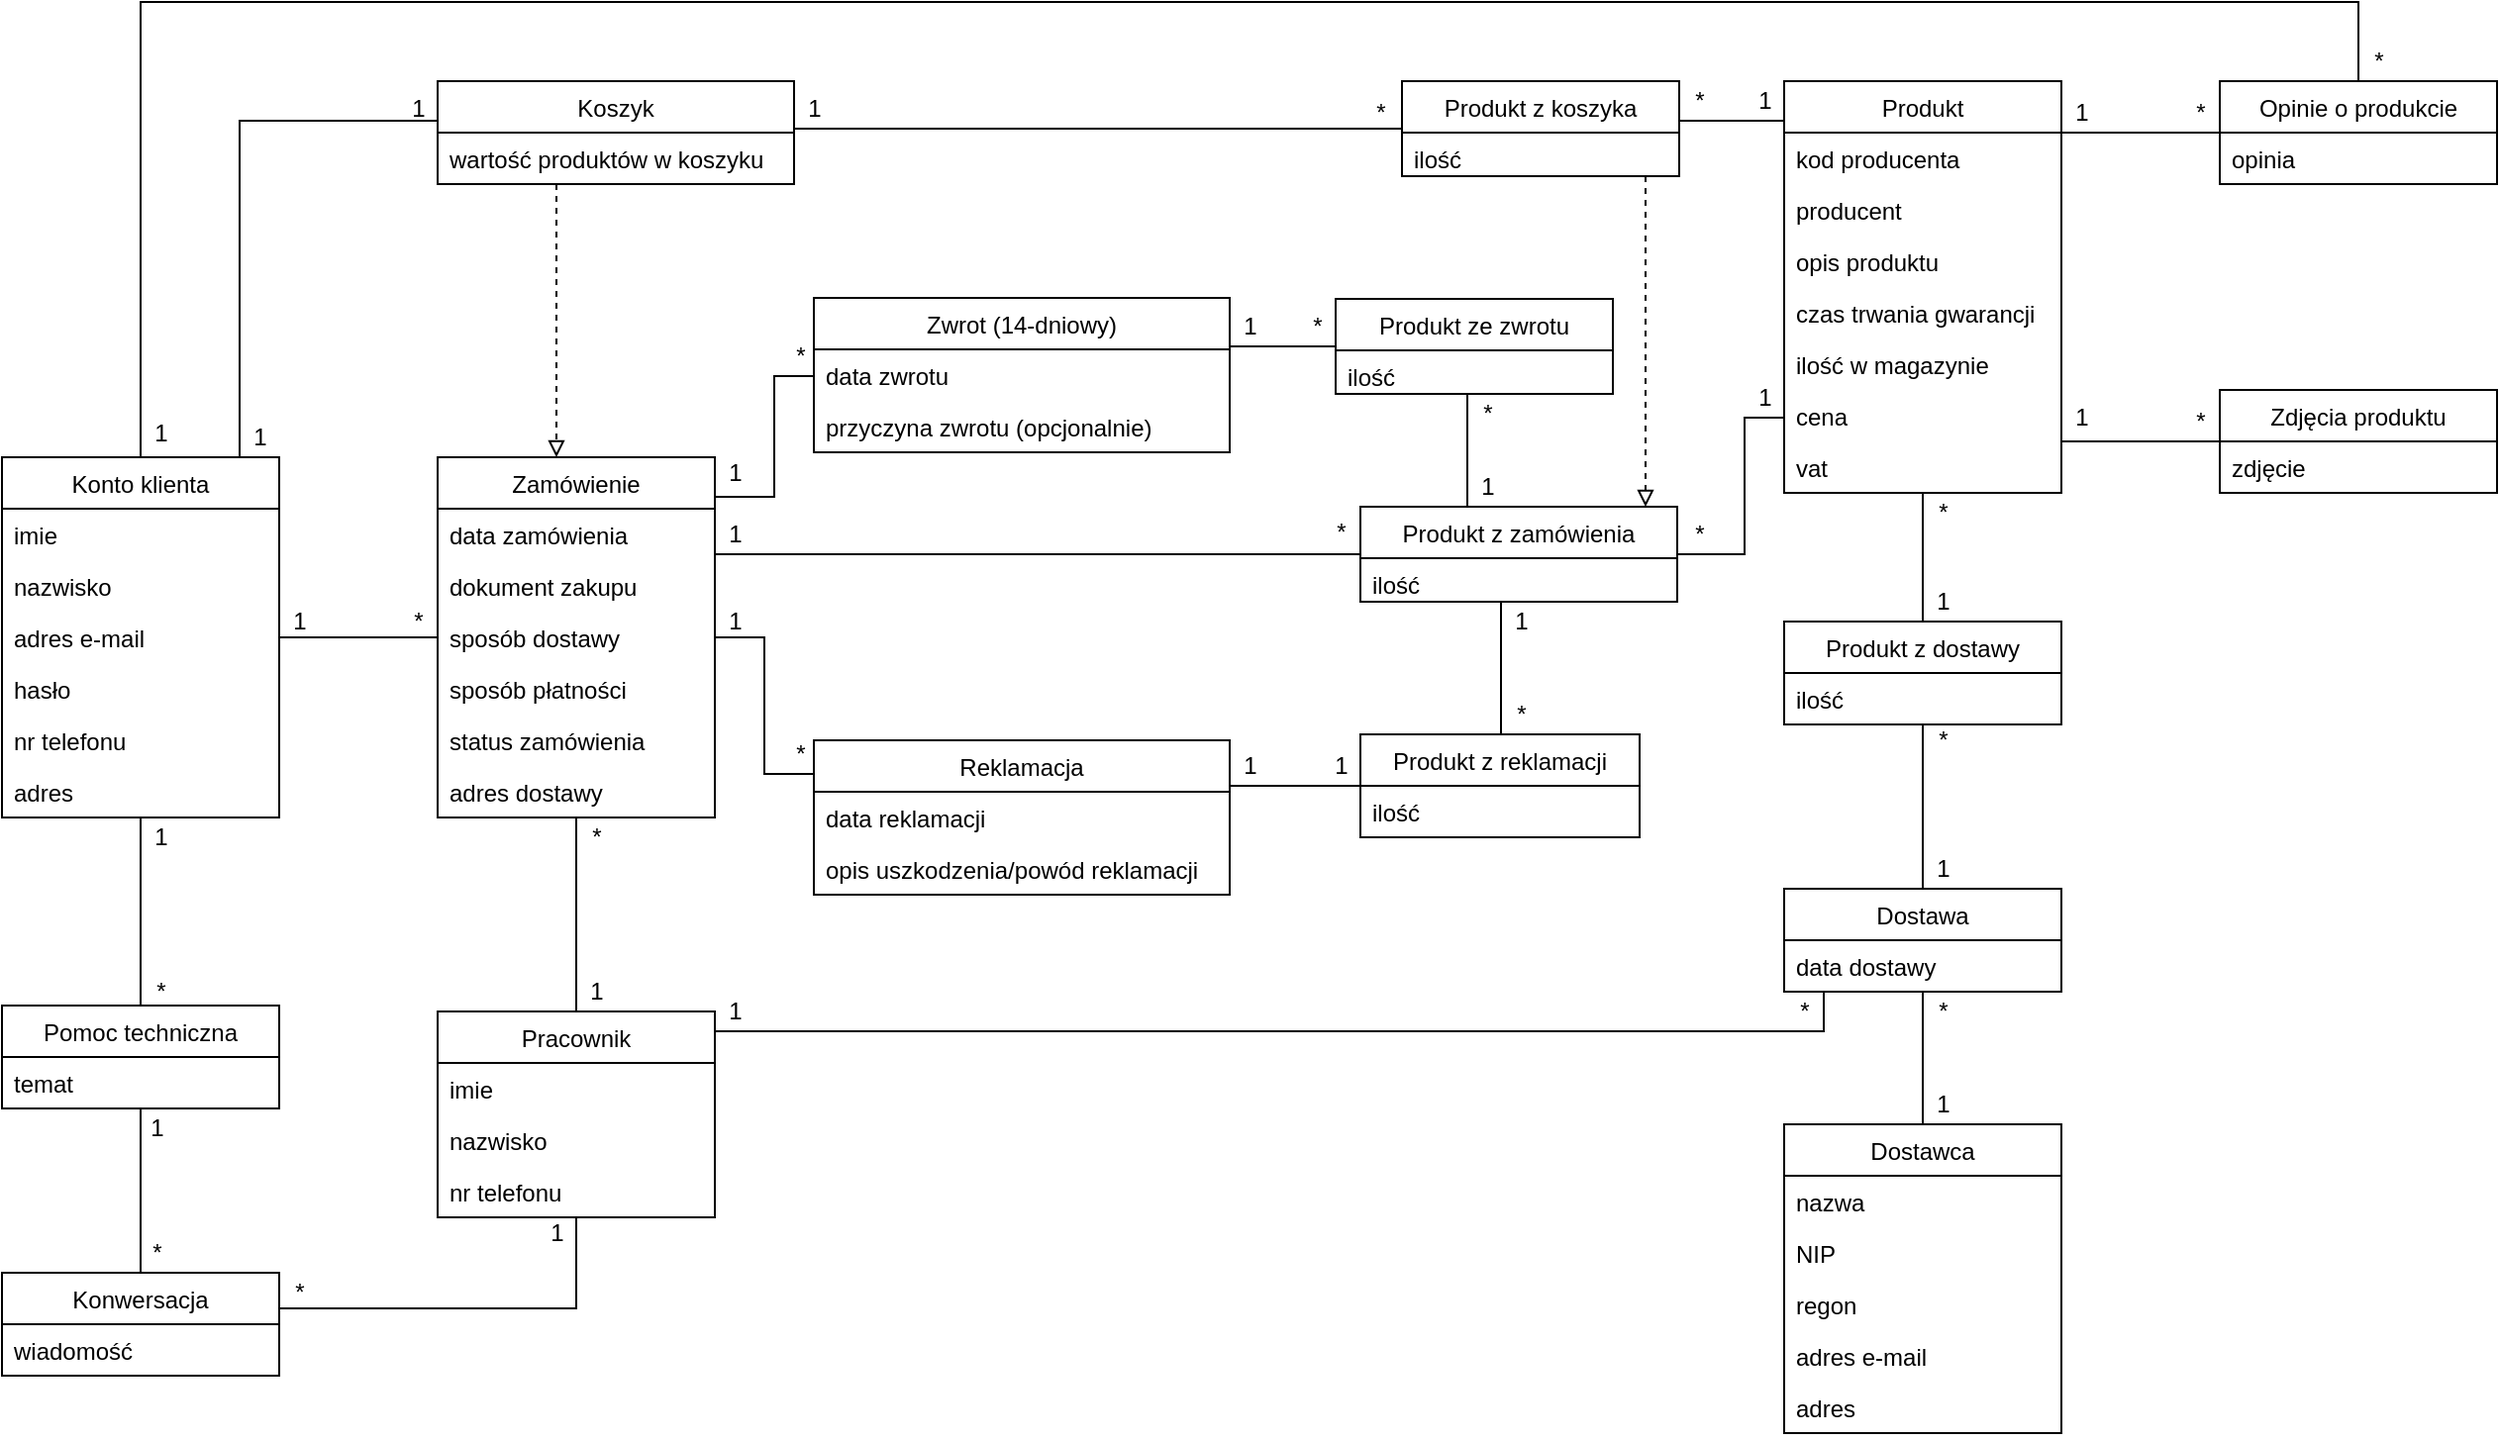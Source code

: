 <mxfile version="12.3.9" type="device" pages="1"><diagram id="UhNNjqPB-AuebTKnOFPs" name="Page-1"><mxGraphModel dx="1408" dy="758" grid="1" gridSize="10" guides="1" tooltips="1" connect="1" arrows="1" fold="1" page="1" pageScale="1" pageWidth="827" pageHeight="1169" math="0" shadow="0"><root><mxCell id="0"/><mxCell id="1" parent="0"/><mxCell id="vo5_ClndCDA22_T39oij-1" style="edgeStyle=orthogonalEdgeStyle;rounded=0;orthogonalLoop=1;jettySize=auto;html=1;endArrow=none;endFill=0;" parent="1" source="vo5_ClndCDA22_T39oij-5" target="vo5_ClndCDA22_T39oij-49" edge="1"><mxGeometry relative="1" as="geometry"/></mxCell><mxCell id="vo5_ClndCDA22_T39oij-2" style="edgeStyle=orthogonalEdgeStyle;rounded=0;orthogonalLoop=1;jettySize=auto;html=1;endArrow=none;endFill=0;" parent="1" source="vo5_ClndCDA22_T39oij-5" target="vo5_ClndCDA22_T39oij-21" edge="1"><mxGeometry relative="1" as="geometry"><Array as="points"><mxPoint x="590" y="510"/><mxPoint x="590" y="449"/></Array></mxGeometry></mxCell><mxCell id="vo5_ClndCDA22_T39oij-3" style="edgeStyle=orthogonalEdgeStyle;rounded=0;orthogonalLoop=1;jettySize=auto;html=1;endArrow=none;endFill=0;" parent="1" source="vo5_ClndCDA22_T39oij-5" target="vo5_ClndCDA22_T39oij-14" edge="1"><mxGeometry relative="1" as="geometry"><Array as="points"><mxPoint x="640" y="539"/><mxPoint x="640" y="539"/></Array></mxGeometry></mxCell><mxCell id="vo5_ClndCDA22_T39oij-4" style="edgeStyle=orthogonalEdgeStyle;rounded=0;orthogonalLoop=1;jettySize=auto;html=1;endArrow=none;endFill=0;" parent="1" source="vo5_ClndCDA22_T39oij-5" target="vo5_ClndCDA22_T39oij-17" edge="1"><mxGeometry relative="1" as="geometry"><Array as="points"><mxPoint x="585" y="581"/><mxPoint x="585" y="650"/></Array></mxGeometry></mxCell><mxCell id="vo5_ClndCDA22_T39oij-5" value="Zamówienie" style="swimlane;fontStyle=0;childLayout=stackLayout;horizontal=1;startSize=26;fillColor=none;horizontalStack=0;resizeParent=1;resizeParentMax=0;resizeLast=0;collapsible=1;marginBottom=0;" parent="1" vertex="1"><mxGeometry x="420" y="490" width="140" height="182" as="geometry"/></mxCell><mxCell id="vo5_ClndCDA22_T39oij-6" value="data zamówienia" style="text;strokeColor=none;fillColor=none;align=left;verticalAlign=top;spacingLeft=4;spacingRight=4;overflow=hidden;rotatable=0;points=[[0,0.5],[1,0.5]];portConstraint=eastwest;" parent="vo5_ClndCDA22_T39oij-5" vertex="1"><mxGeometry y="26" width="140" height="26" as="geometry"/></mxCell><mxCell id="vo5_ClndCDA22_T39oij-7" value="dokument zakupu" style="text;strokeColor=none;fillColor=none;align=left;verticalAlign=top;spacingLeft=4;spacingRight=4;overflow=hidden;rotatable=0;points=[[0,0.5],[1,0.5]];portConstraint=eastwest;" parent="vo5_ClndCDA22_T39oij-5" vertex="1"><mxGeometry y="52" width="140" height="26" as="geometry"/></mxCell><mxCell id="vo5_ClndCDA22_T39oij-8" value="sposób dostawy" style="text;strokeColor=none;fillColor=none;align=left;verticalAlign=top;spacingLeft=4;spacingRight=4;overflow=hidden;rotatable=0;points=[[0,0.5],[1,0.5]];portConstraint=eastwest;" parent="vo5_ClndCDA22_T39oij-5" vertex="1"><mxGeometry y="78" width="140" height="26" as="geometry"/></mxCell><mxCell id="vo5_ClndCDA22_T39oij-9" value="sposób płatności" style="text;strokeColor=none;fillColor=none;align=left;verticalAlign=top;spacingLeft=4;spacingRight=4;overflow=hidden;rotatable=0;points=[[0,0.5],[1,0.5]];portConstraint=eastwest;" parent="vo5_ClndCDA22_T39oij-5" vertex="1"><mxGeometry y="104" width="140" height="26" as="geometry"/></mxCell><mxCell id="vo5_ClndCDA22_T39oij-10" value="status zamówienia" style="text;strokeColor=none;fillColor=none;align=left;verticalAlign=top;spacingLeft=4;spacingRight=4;overflow=hidden;rotatable=0;points=[[0,0.5],[1,0.5]];portConstraint=eastwest;" parent="vo5_ClndCDA22_T39oij-5" vertex="1"><mxGeometry y="130" width="140" height="26" as="geometry"/></mxCell><mxCell id="vo5_ClndCDA22_T39oij-11" value="adres dostawy" style="text;strokeColor=none;fillColor=none;align=left;verticalAlign=top;spacingLeft=4;spacingRight=4;overflow=hidden;rotatable=0;points=[[0,0.5],[1,0.5]];portConstraint=eastwest;" parent="vo5_ClndCDA22_T39oij-5" vertex="1"><mxGeometry y="156" width="140" height="26" as="geometry"/></mxCell><mxCell id="vo5_ClndCDA22_T39oij-12" style="edgeStyle=orthogonalEdgeStyle;rounded=0;orthogonalLoop=1;jettySize=auto;html=1;endArrow=none;endFill=0;" parent="1" source="vo5_ClndCDA22_T39oij-14" target="vo5_ClndCDA22_T39oij-29" edge="1"><mxGeometry relative="1" as="geometry"><Array as="points"><mxPoint x="957" y="580"/><mxPoint x="957" y="580"/></Array></mxGeometry></mxCell><mxCell id="vo5_ClndCDA22_T39oij-13" style="edgeStyle=orthogonalEdgeStyle;rounded=0;orthogonalLoop=1;jettySize=auto;html=1;endArrow=none;endFill=0;" parent="1" source="vo5_ClndCDA22_T39oij-14" target="vo5_ClndCDA22_T39oij-74" edge="1"><mxGeometry relative="1" as="geometry"><Array as="points"><mxPoint x="1080" y="539"/><mxPoint x="1080" y="470"/></Array></mxGeometry></mxCell><mxCell id="vo5_ClndCDA22_T39oij-14" value="Produkt z zamówienia" style="swimlane;fontStyle=0;childLayout=stackLayout;horizontal=1;startSize=26;fillColor=none;horizontalStack=0;resizeParent=1;resizeParentMax=0;resizeLast=0;collapsible=1;marginBottom=0;" parent="1" vertex="1"><mxGeometry x="886" y="515" width="160" height="48" as="geometry"/></mxCell><mxCell id="vo5_ClndCDA22_T39oij-15" value="ilość" style="text;strokeColor=none;fillColor=none;align=left;verticalAlign=top;spacingLeft=4;spacingRight=4;overflow=hidden;rotatable=0;points=[[0,0.5],[1,0.5]];portConstraint=eastwest;" parent="vo5_ClndCDA22_T39oij-14" vertex="1"><mxGeometry y="26" width="160" height="22" as="geometry"/></mxCell><mxCell id="vo5_ClndCDA22_T39oij-16" style="edgeStyle=orthogonalEdgeStyle;rounded=0;orthogonalLoop=1;jettySize=auto;html=1;endArrow=none;endFill=0;" parent="1" source="vo5_ClndCDA22_T39oij-17" target="vo5_ClndCDA22_T39oij-29" edge="1"><mxGeometry relative="1" as="geometry"><Array as="points"><mxPoint x="840" y="656"/><mxPoint x="840" y="656"/></Array></mxGeometry></mxCell><mxCell id="vo5_ClndCDA22_T39oij-17" value="Reklamacja" style="swimlane;fontStyle=0;childLayout=stackLayout;horizontal=1;startSize=26;fillColor=none;horizontalStack=0;resizeParent=1;resizeParentMax=0;resizeLast=0;collapsible=1;marginBottom=0;" parent="1" vertex="1"><mxGeometry x="610" y="633" width="210" height="78" as="geometry"/></mxCell><mxCell id="vo5_ClndCDA22_T39oij-18" value="data reklamacji" style="text;strokeColor=none;fillColor=none;align=left;verticalAlign=top;spacingLeft=4;spacingRight=4;overflow=hidden;rotatable=0;points=[[0,0.5],[1,0.5]];portConstraint=eastwest;" parent="vo5_ClndCDA22_T39oij-17" vertex="1"><mxGeometry y="26" width="210" height="26" as="geometry"/></mxCell><mxCell id="vo5_ClndCDA22_T39oij-19" value="opis uszkodzenia/powód reklamacji" style="text;strokeColor=none;fillColor=none;align=left;verticalAlign=top;spacingLeft=4;spacingRight=4;overflow=hidden;rotatable=0;points=[[0,0.5],[1,0.5]];portConstraint=eastwest;" parent="vo5_ClndCDA22_T39oij-17" vertex="1"><mxGeometry y="52" width="210" height="26" as="geometry"/></mxCell><mxCell id="vo5_ClndCDA22_T39oij-20" style="edgeStyle=orthogonalEdgeStyle;rounded=0;orthogonalLoop=1;jettySize=auto;html=1;endArrow=none;endFill=0;" parent="1" source="vo5_ClndCDA22_T39oij-21" target="vo5_ClndCDA22_T39oij-26" edge="1"><mxGeometry relative="1" as="geometry"><Array as="points"><mxPoint x="840" y="434"/><mxPoint x="840" y="434"/></Array></mxGeometry></mxCell><mxCell id="vo5_ClndCDA22_T39oij-21" value="Zwrot (14-dniowy)" style="swimlane;fontStyle=0;childLayout=stackLayout;horizontal=1;startSize=26;fillColor=none;horizontalStack=0;resizeParent=1;resizeParentMax=0;resizeLast=0;collapsible=1;marginBottom=0;" parent="1" vertex="1"><mxGeometry x="610" y="409.5" width="210" height="78" as="geometry"/></mxCell><mxCell id="vo5_ClndCDA22_T39oij-22" value="data zwrotu" style="text;strokeColor=none;fillColor=none;align=left;verticalAlign=top;spacingLeft=4;spacingRight=4;overflow=hidden;rotatable=0;points=[[0,0.5],[1,0.5]];portConstraint=eastwest;" parent="vo5_ClndCDA22_T39oij-21" vertex="1"><mxGeometry y="26" width="210" height="26" as="geometry"/></mxCell><mxCell id="vo5_ClndCDA22_T39oij-23" value="przyczyna zwrotu (opcjonalnie)" style="text;strokeColor=none;fillColor=none;align=left;verticalAlign=top;spacingLeft=4;spacingRight=4;overflow=hidden;rotatable=0;points=[[0,0.5],[1,0.5]];portConstraint=eastwest;" parent="vo5_ClndCDA22_T39oij-21" vertex="1"><mxGeometry y="52" width="210" height="26" as="geometry"/></mxCell><mxCell id="vo5_ClndCDA22_T39oij-24" style="edgeStyle=orthogonalEdgeStyle;rounded=0;orthogonalLoop=1;jettySize=auto;html=1;endArrow=none;endFill=0;" parent="1" source="vo5_ClndCDA22_T39oij-26" target="vo5_ClndCDA22_T39oij-14" edge="1"><mxGeometry relative="1" as="geometry"><Array as="points"><mxPoint x="940" y="480"/><mxPoint x="940" y="480"/></Array></mxGeometry></mxCell><mxCell id="vo5_ClndCDA22_T39oij-26" value="Produkt ze zwrotu" style="swimlane;fontStyle=0;childLayout=stackLayout;horizontal=1;startSize=26;fillColor=none;horizontalStack=0;resizeParent=1;resizeParentMax=0;resizeLast=0;collapsible=1;marginBottom=0;" parent="1" vertex="1"><mxGeometry x="873.5" y="410" width="140" height="48" as="geometry"/></mxCell><mxCell id="vo5_ClndCDA22_T39oij-27" value="ilość" style="text;strokeColor=none;fillColor=none;align=left;verticalAlign=top;spacingLeft=4;spacingRight=4;overflow=hidden;rotatable=0;points=[[0,0.5],[1,0.5]];portConstraint=eastwest;" parent="vo5_ClndCDA22_T39oij-26" vertex="1"><mxGeometry y="26" width="140" height="22" as="geometry"/></mxCell><mxCell id="vo5_ClndCDA22_T39oij-29" value="Produkt z reklamacji" style="swimlane;fontStyle=0;childLayout=stackLayout;horizontal=1;startSize=26;fillColor=none;horizontalStack=0;resizeParent=1;resizeParentMax=0;resizeLast=0;collapsible=1;marginBottom=0;" parent="1" vertex="1"><mxGeometry x="886" y="630" width="141" height="52" as="geometry"/></mxCell><mxCell id="vo5_ClndCDA22_T39oij-30" value="ilość" style="text;strokeColor=none;fillColor=none;align=left;verticalAlign=top;spacingLeft=4;spacingRight=4;overflow=hidden;rotatable=0;points=[[0,0.5],[1,0.5]];portConstraint=eastwest;" parent="vo5_ClndCDA22_T39oij-29" vertex="1"><mxGeometry y="26" width="141" height="26" as="geometry"/></mxCell><mxCell id="vo5_ClndCDA22_T39oij-136" style="edgeStyle=orthogonalEdgeStyle;rounded=0;orthogonalLoop=1;jettySize=auto;html=1;endArrow=none;endFill=0;" parent="1" source="vo5_ClndCDA22_T39oij-33" target="vo5_ClndCDA22_T39oij-41" edge="1"><mxGeometry relative="1" as="geometry"><Array as="points"><mxPoint x="320" y="320"/></Array></mxGeometry></mxCell><mxCell id="vo5_ClndCDA22_T39oij-137" style="edgeStyle=orthogonalEdgeStyle;orthogonalLoop=1;jettySize=auto;html=1;endArrow=block;endFill=0;rounded=0;dashed=1;" parent="1" source="vo5_ClndCDA22_T39oij-33" target="vo5_ClndCDA22_T39oij-5" edge="1"><mxGeometry relative="1" as="geometry"><Array as="points"><mxPoint x="480" y="420"/><mxPoint x="480" y="420"/></Array></mxGeometry></mxCell><mxCell id="vo5_ClndCDA22_T39oij-143" style="edgeStyle=orthogonalEdgeStyle;rounded=0;orthogonalLoop=1;jettySize=auto;html=1;endArrow=none;endFill=0;" parent="1" source="vo5_ClndCDA22_T39oij-33" target="vo5_ClndCDA22_T39oij-141" edge="1"><mxGeometry relative="1" as="geometry"><Array as="points"><mxPoint x="680" y="324"/><mxPoint x="680" y="324"/></Array></mxGeometry></mxCell><mxCell id="vo5_ClndCDA22_T39oij-33" value="Koszyk" style="swimlane;fontStyle=0;childLayout=stackLayout;horizontal=1;startSize=26;fillColor=none;horizontalStack=0;resizeParent=1;resizeParentMax=0;resizeLast=0;collapsible=1;marginBottom=0;" parent="1" vertex="1"><mxGeometry x="420" y="300" width="180" height="52" as="geometry"/></mxCell><mxCell id="vo5_ClndCDA22_T39oij-34" value="wartość produktów w koszyku" style="text;strokeColor=none;fillColor=none;align=left;verticalAlign=top;spacingLeft=4;spacingRight=4;overflow=hidden;rotatable=0;points=[[0,0.5],[1,0.5]];portConstraint=eastwest;" parent="vo5_ClndCDA22_T39oij-33" vertex="1"><mxGeometry y="26" width="180" height="26" as="geometry"/></mxCell><mxCell id="vo5_ClndCDA22_T39oij-38" style="edgeStyle=orthogonalEdgeStyle;rounded=0;orthogonalLoop=1;jettySize=auto;html=1;endArrow=none;endFill=0;" parent="1" source="vo5_ClndCDA22_T39oij-41" target="vo5_ClndCDA22_T39oij-5" edge="1"><mxGeometry relative="1" as="geometry"/></mxCell><mxCell id="vo5_ClndCDA22_T39oij-39" style="edgeStyle=orthogonalEdgeStyle;rounded=0;orthogonalLoop=1;jettySize=auto;html=1;endArrow=none;endFill=0;" parent="1" source="vo5_ClndCDA22_T39oij-41" target="vo5_ClndCDA22_T39oij-55" edge="1"><mxGeometry relative="1" as="geometry"/></mxCell><mxCell id="vo5_ClndCDA22_T39oij-40" style="edgeStyle=orthogonalEdgeStyle;rounded=0;orthogonalLoop=1;jettySize=auto;html=1;endArrow=none;endFill=0;" parent="1" source="vo5_ClndCDA22_T39oij-41" target="vo5_ClndCDA22_T39oij-130" edge="1"><mxGeometry relative="1" as="geometry"><Array as="points"><mxPoint x="270" y="260"/><mxPoint x="1390" y="260"/></Array></mxGeometry></mxCell><mxCell id="vo5_ClndCDA22_T39oij-41" value="Konto klienta" style="swimlane;fontStyle=0;childLayout=stackLayout;horizontal=1;startSize=26;fillColor=none;horizontalStack=0;resizeParent=1;resizeParentMax=0;resizeLast=0;collapsible=1;marginBottom=0;" parent="1" vertex="1"><mxGeometry x="200" y="490" width="140" height="182" as="geometry"/></mxCell><mxCell id="vo5_ClndCDA22_T39oij-42" value="imie" style="text;strokeColor=none;fillColor=none;align=left;verticalAlign=top;spacingLeft=4;spacingRight=4;overflow=hidden;rotatable=0;points=[[0,0.5],[1,0.5]];portConstraint=eastwest;" parent="vo5_ClndCDA22_T39oij-41" vertex="1"><mxGeometry y="26" width="140" height="26" as="geometry"/></mxCell><mxCell id="vo5_ClndCDA22_T39oij-43" value="nazwisko" style="text;strokeColor=none;fillColor=none;align=left;verticalAlign=top;spacingLeft=4;spacingRight=4;overflow=hidden;rotatable=0;points=[[0,0.5],[1,0.5]];portConstraint=eastwest;" parent="vo5_ClndCDA22_T39oij-41" vertex="1"><mxGeometry y="52" width="140" height="26" as="geometry"/></mxCell><mxCell id="vo5_ClndCDA22_T39oij-44" value="adres e-mail" style="text;strokeColor=none;fillColor=none;align=left;verticalAlign=top;spacingLeft=4;spacingRight=4;overflow=hidden;rotatable=0;points=[[0,0.5],[1,0.5]];portConstraint=eastwest;" parent="vo5_ClndCDA22_T39oij-41" vertex="1"><mxGeometry y="78" width="140" height="26" as="geometry"/></mxCell><mxCell id="vo5_ClndCDA22_T39oij-45" value="hasło" style="text;strokeColor=none;fillColor=none;align=left;verticalAlign=top;spacingLeft=4;spacingRight=4;overflow=hidden;rotatable=0;points=[[0,0.5],[1,0.5]];portConstraint=eastwest;" parent="vo5_ClndCDA22_T39oij-41" vertex="1"><mxGeometry y="104" width="140" height="26" as="geometry"/></mxCell><mxCell id="vo5_ClndCDA22_T39oij-46" value="nr telefonu" style="text;strokeColor=none;fillColor=none;align=left;verticalAlign=top;spacingLeft=4;spacingRight=4;overflow=hidden;rotatable=0;points=[[0,0.5],[1,0.5]];portConstraint=eastwest;" parent="vo5_ClndCDA22_T39oij-41" vertex="1"><mxGeometry y="130" width="140" height="26" as="geometry"/></mxCell><mxCell id="vo5_ClndCDA22_T39oij-47" value="adres" style="text;strokeColor=none;fillColor=none;align=left;verticalAlign=top;spacingLeft=4;spacingRight=4;overflow=hidden;rotatable=0;points=[[0,0.5],[1,0.5]];portConstraint=eastwest;" parent="vo5_ClndCDA22_T39oij-41" vertex="1"><mxGeometry y="156" width="140" height="26" as="geometry"/></mxCell><mxCell id="vo5_ClndCDA22_T39oij-48" style="edgeStyle=orthogonalEdgeStyle;rounded=0;orthogonalLoop=1;jettySize=auto;html=1;endArrow=none;endFill=0;" parent="1" source="vo5_ClndCDA22_T39oij-49" target="vo5_ClndCDA22_T39oij-67" edge="1"><mxGeometry relative="1" as="geometry"><Array as="points"><mxPoint x="1120" y="780"/></Array></mxGeometry></mxCell><mxCell id="rSqbD8GRzegV0gHnykYq-1" style="edgeStyle=orthogonalEdgeStyle;rounded=0;orthogonalLoop=1;jettySize=auto;html=1;endArrow=none;endFill=0;" edge="1" parent="1" source="vo5_ClndCDA22_T39oij-49" target="vo5_ClndCDA22_T39oij-57"><mxGeometry relative="1" as="geometry"><Array as="points"><mxPoint x="490" y="920"/></Array></mxGeometry></mxCell><mxCell id="vo5_ClndCDA22_T39oij-49" value="Pracownik" style="swimlane;fontStyle=0;childLayout=stackLayout;horizontal=1;startSize=26;fillColor=none;horizontalStack=0;resizeParent=1;resizeParentMax=0;resizeLast=0;collapsible=1;marginBottom=0;" parent="1" vertex="1"><mxGeometry x="420" y="770" width="140" height="104" as="geometry"/></mxCell><mxCell id="vo5_ClndCDA22_T39oij-50" value="imie" style="text;strokeColor=none;fillColor=none;align=left;verticalAlign=top;spacingLeft=4;spacingRight=4;overflow=hidden;rotatable=0;points=[[0,0.5],[1,0.5]];portConstraint=eastwest;" parent="vo5_ClndCDA22_T39oij-49" vertex="1"><mxGeometry y="26" width="140" height="26" as="geometry"/></mxCell><mxCell id="vo5_ClndCDA22_T39oij-51" value="nazwisko" style="text;strokeColor=none;fillColor=none;align=left;verticalAlign=top;spacingLeft=4;spacingRight=4;overflow=hidden;rotatable=0;points=[[0,0.5],[1,0.5]];portConstraint=eastwest;" parent="vo5_ClndCDA22_T39oij-49" vertex="1"><mxGeometry y="52" width="140" height="26" as="geometry"/></mxCell><mxCell id="vo5_ClndCDA22_T39oij-52" value="nr telefonu" style="text;strokeColor=none;fillColor=none;align=left;verticalAlign=top;spacingLeft=4;spacingRight=4;overflow=hidden;rotatable=0;points=[[0,0.5],[1,0.5]];portConstraint=eastwest;" parent="vo5_ClndCDA22_T39oij-49" vertex="1"><mxGeometry y="78" width="140" height="26" as="geometry"/></mxCell><mxCell id="vo5_ClndCDA22_T39oij-53" style="edgeStyle=orthogonalEdgeStyle;rounded=0;orthogonalLoop=1;jettySize=auto;html=1;endArrow=none;endFill=0;" parent="1" source="vo5_ClndCDA22_T39oij-55" target="vo5_ClndCDA22_T39oij-57" edge="1"><mxGeometry relative="1" as="geometry"><Array as="points"><mxPoint x="270" y="860"/><mxPoint x="270" y="860"/></Array></mxGeometry></mxCell><mxCell id="vo5_ClndCDA22_T39oij-55" value="Pomoc techniczna" style="swimlane;fontStyle=0;childLayout=stackLayout;horizontal=1;startSize=26;fillColor=none;horizontalStack=0;resizeParent=1;resizeParentMax=0;resizeLast=0;collapsible=1;marginBottom=0;" parent="1" vertex="1"><mxGeometry x="200" y="767" width="140" height="52" as="geometry"/></mxCell><mxCell id="vo5_ClndCDA22_T39oij-56" value="temat" style="text;strokeColor=none;fillColor=none;align=left;verticalAlign=top;spacingLeft=4;spacingRight=4;overflow=hidden;rotatable=0;points=[[0,0.5],[1,0.5]];portConstraint=eastwest;" parent="vo5_ClndCDA22_T39oij-55" vertex="1"><mxGeometry y="26" width="140" height="26" as="geometry"/></mxCell><mxCell id="vo5_ClndCDA22_T39oij-57" value="Konwersacja" style="swimlane;fontStyle=0;childLayout=stackLayout;horizontal=1;startSize=26;fillColor=none;horizontalStack=0;resizeParent=1;resizeParentMax=0;resizeLast=0;collapsible=1;marginBottom=0;" parent="1" vertex="1"><mxGeometry x="200" y="902" width="140" height="52" as="geometry"/></mxCell><mxCell id="vo5_ClndCDA22_T39oij-58" value="wiadomość" style="text;strokeColor=none;fillColor=none;align=left;verticalAlign=top;spacingLeft=4;spacingRight=4;overflow=hidden;rotatable=0;points=[[0,0.5],[1,0.5]];portConstraint=eastwest;" parent="vo5_ClndCDA22_T39oij-57" vertex="1"><mxGeometry y="26" width="140" height="26" as="geometry"/></mxCell><mxCell id="vo5_ClndCDA22_T39oij-59" style="edgeStyle=orthogonalEdgeStyle;rounded=0;orthogonalLoop=1;jettySize=auto;html=1;endArrow=none;endFill=0;" parent="1" source="vo5_ClndCDA22_T39oij-60" target="vo5_ClndCDA22_T39oij-67" edge="1"><mxGeometry relative="1" as="geometry"/></mxCell><mxCell id="vo5_ClndCDA22_T39oij-60" value="Dostawca" style="swimlane;fontStyle=0;childLayout=stackLayout;horizontal=1;startSize=26;fillColor=none;horizontalStack=0;resizeParent=1;resizeParentMax=0;resizeLast=0;collapsible=1;marginBottom=0;" parent="1" vertex="1"><mxGeometry x="1100" y="827" width="140" height="156" as="geometry"/></mxCell><mxCell id="vo5_ClndCDA22_T39oij-61" value="nazwa" style="text;strokeColor=none;fillColor=none;align=left;verticalAlign=top;spacingLeft=4;spacingRight=4;overflow=hidden;rotatable=0;points=[[0,0.5],[1,0.5]];portConstraint=eastwest;" parent="vo5_ClndCDA22_T39oij-60" vertex="1"><mxGeometry y="26" width="140" height="26" as="geometry"/></mxCell><mxCell id="vo5_ClndCDA22_T39oij-62" value="NIP" style="text;strokeColor=none;fillColor=none;align=left;verticalAlign=top;spacingLeft=4;spacingRight=4;overflow=hidden;rotatable=0;points=[[0,0.5],[1,0.5]];portConstraint=eastwest;" parent="vo5_ClndCDA22_T39oij-60" vertex="1"><mxGeometry y="52" width="140" height="26" as="geometry"/></mxCell><mxCell id="vo5_ClndCDA22_T39oij-63" value="regon" style="text;strokeColor=none;fillColor=none;align=left;verticalAlign=top;spacingLeft=4;spacingRight=4;overflow=hidden;rotatable=0;points=[[0,0.5],[1,0.5]];portConstraint=eastwest;" parent="vo5_ClndCDA22_T39oij-60" vertex="1"><mxGeometry y="78" width="140" height="26" as="geometry"/></mxCell><mxCell id="vo5_ClndCDA22_T39oij-64" value="adres e-mail" style="text;strokeColor=none;fillColor=none;align=left;verticalAlign=top;spacingLeft=4;spacingRight=4;overflow=hidden;rotatable=0;points=[[0,0.5],[1,0.5]];portConstraint=eastwest;" parent="vo5_ClndCDA22_T39oij-60" vertex="1"><mxGeometry y="104" width="140" height="26" as="geometry"/></mxCell><mxCell id="vo5_ClndCDA22_T39oij-65" value="adres" style="text;strokeColor=none;fillColor=none;align=left;verticalAlign=top;spacingLeft=4;spacingRight=4;overflow=hidden;rotatable=0;points=[[0,0.5],[1,0.5]];portConstraint=eastwest;" parent="vo5_ClndCDA22_T39oij-60" vertex="1"><mxGeometry y="130" width="140" height="26" as="geometry"/></mxCell><mxCell id="vo5_ClndCDA22_T39oij-66" style="edgeStyle=orthogonalEdgeStyle;rounded=0;orthogonalLoop=1;jettySize=auto;html=1;endArrow=none;endFill=0;" parent="1" source="vo5_ClndCDA22_T39oij-67" target="vo5_ClndCDA22_T39oij-69" edge="1"><mxGeometry relative="1" as="geometry"/></mxCell><mxCell id="vo5_ClndCDA22_T39oij-67" value="Dostawa" style="swimlane;fontStyle=0;childLayout=stackLayout;horizontal=1;startSize=26;fillColor=none;horizontalStack=0;resizeParent=1;resizeParentMax=0;resizeLast=0;collapsible=1;marginBottom=0;" parent="1" vertex="1"><mxGeometry x="1100" y="708" width="140" height="52" as="geometry"/></mxCell><mxCell id="vo5_ClndCDA22_T39oij-68" value="data dostawy" style="text;strokeColor=none;fillColor=none;align=left;verticalAlign=top;spacingLeft=4;spacingRight=4;overflow=hidden;rotatable=0;points=[[0,0.5],[1,0.5]];portConstraint=eastwest;" parent="vo5_ClndCDA22_T39oij-67" vertex="1"><mxGeometry y="26" width="140" height="26" as="geometry"/></mxCell><mxCell id="vo5_ClndCDA22_T39oij-69" value="Produkt z dostawy" style="swimlane;fontStyle=0;childLayout=stackLayout;horizontal=1;startSize=26;fillColor=none;horizontalStack=0;resizeParent=1;resizeParentMax=0;resizeLast=0;collapsible=1;marginBottom=0;" parent="1" vertex="1"><mxGeometry x="1100" y="573" width="140" height="52" as="geometry"/></mxCell><mxCell id="vo5_ClndCDA22_T39oij-70" value="ilość" style="text;strokeColor=none;fillColor=none;align=left;verticalAlign=top;spacingLeft=4;spacingRight=4;overflow=hidden;rotatable=0;points=[[0,0.5],[1,0.5]];portConstraint=eastwest;" parent="vo5_ClndCDA22_T39oij-69" vertex="1"><mxGeometry y="26" width="140" height="26" as="geometry"/></mxCell><mxCell id="vo5_ClndCDA22_T39oij-71" style="edgeStyle=orthogonalEdgeStyle;rounded=0;orthogonalLoop=1;jettySize=auto;html=1;endArrow=none;endFill=0;" parent="1" source="vo5_ClndCDA22_T39oij-74" target="vo5_ClndCDA22_T39oij-69" edge="1"><mxGeometry relative="1" as="geometry"/></mxCell><mxCell id="vo5_ClndCDA22_T39oij-72" style="edgeStyle=orthogonalEdgeStyle;rounded=0;orthogonalLoop=1;jettySize=auto;html=1;endArrow=none;endFill=0;" parent="1" source="vo5_ClndCDA22_T39oij-74" target="vo5_ClndCDA22_T39oij-126" edge="1"><mxGeometry relative="1" as="geometry"><Array as="points"><mxPoint x="1260" y="482"/><mxPoint x="1260" y="482"/></Array></mxGeometry></mxCell><mxCell id="vo5_ClndCDA22_T39oij-73" style="edgeStyle=orthogonalEdgeStyle;rounded=0;orthogonalLoop=1;jettySize=auto;html=1;endArrow=none;endFill=0;" parent="1" source="vo5_ClndCDA22_T39oij-74" target="vo5_ClndCDA22_T39oij-130" edge="1"><mxGeometry relative="1" as="geometry"><Array as="points"><mxPoint x="1260" y="326"/><mxPoint x="1260" y="326"/></Array></mxGeometry></mxCell><mxCell id="vo5_ClndCDA22_T39oij-74" value="Produkt" style="swimlane;fontStyle=0;childLayout=stackLayout;horizontal=1;startSize=26;fillColor=none;horizontalStack=0;resizeParent=1;resizeParentMax=0;resizeLast=0;collapsible=1;marginBottom=0;" parent="1" vertex="1"><mxGeometry x="1100" y="300" width="140" height="208" as="geometry"/></mxCell><mxCell id="vo5_ClndCDA22_T39oij-75" value="kod producenta" style="text;strokeColor=none;fillColor=none;align=left;verticalAlign=top;spacingLeft=4;spacingRight=4;overflow=hidden;rotatable=0;points=[[0,0.5],[1,0.5]];portConstraint=eastwest;" parent="vo5_ClndCDA22_T39oij-74" vertex="1"><mxGeometry y="26" width="140" height="26" as="geometry"/></mxCell><mxCell id="vo5_ClndCDA22_T39oij-76" value="producent" style="text;strokeColor=none;fillColor=none;align=left;verticalAlign=top;spacingLeft=4;spacingRight=4;overflow=hidden;rotatable=0;points=[[0,0.5],[1,0.5]];portConstraint=eastwest;" parent="vo5_ClndCDA22_T39oij-74" vertex="1"><mxGeometry y="52" width="140" height="26" as="geometry"/></mxCell><mxCell id="vo5_ClndCDA22_T39oij-77" value="opis produktu" style="text;strokeColor=none;fillColor=none;align=left;verticalAlign=top;spacingLeft=4;spacingRight=4;overflow=hidden;rotatable=0;points=[[0,0.5],[1,0.5]];portConstraint=eastwest;" parent="vo5_ClndCDA22_T39oij-74" vertex="1"><mxGeometry y="78" width="140" height="26" as="geometry"/></mxCell><mxCell id="vo5_ClndCDA22_T39oij-78" value="czas trwania gwarancji" style="text;strokeColor=none;fillColor=none;align=left;verticalAlign=top;spacingLeft=4;spacingRight=4;overflow=hidden;rotatable=0;points=[[0,0.5],[1,0.5]];portConstraint=eastwest;" parent="vo5_ClndCDA22_T39oij-74" vertex="1"><mxGeometry y="104" width="140" height="26" as="geometry"/></mxCell><mxCell id="vo5_ClndCDA22_T39oij-79" value="ilość w magazynie" style="text;strokeColor=none;fillColor=none;align=left;verticalAlign=top;spacingLeft=4;spacingRight=4;overflow=hidden;rotatable=0;points=[[0,0.5],[1,0.5]];portConstraint=eastwest;" parent="vo5_ClndCDA22_T39oij-74" vertex="1"><mxGeometry y="130" width="140" height="26" as="geometry"/></mxCell><mxCell id="vo5_ClndCDA22_T39oij-80" value="cena" style="text;strokeColor=none;fillColor=none;align=left;verticalAlign=top;spacingLeft=4;spacingRight=4;overflow=hidden;rotatable=0;points=[[0,0.5],[1,0.5]];portConstraint=eastwest;" parent="vo5_ClndCDA22_T39oij-74" vertex="1"><mxGeometry y="156" width="140" height="26" as="geometry"/></mxCell><mxCell id="vo5_ClndCDA22_T39oij-81" value="vat" style="text;strokeColor=none;fillColor=none;align=left;verticalAlign=top;spacingLeft=4;spacingRight=4;overflow=hidden;rotatable=0;points=[[0,0.5],[1,0.5]];portConstraint=eastwest;" parent="vo5_ClndCDA22_T39oij-74" vertex="1"><mxGeometry y="182" width="140" height="26" as="geometry"/></mxCell><mxCell id="vo5_ClndCDA22_T39oij-82" value="1" style="text;html=1;align=center;verticalAlign=middle;resizable=0;points=[];;autosize=1;" parent="1" vertex="1"><mxGeometry x="340" y="563" width="20" height="20" as="geometry"/></mxCell><mxCell id="vo5_ClndCDA22_T39oij-83" value="*" style="text;html=1;align=center;verticalAlign=middle;resizable=0;points=[];;autosize=1;" parent="1" vertex="1"><mxGeometry x="400" y="563" width="20" height="20" as="geometry"/></mxCell><mxCell id="vo5_ClndCDA22_T39oij-84" value="1" style="text;html=1;align=center;verticalAlign=middle;resizable=0;points=[];;autosize=1;" parent="1" vertex="1"><mxGeometry x="270" y="672" width="20" height="20" as="geometry"/></mxCell><mxCell id="vo5_ClndCDA22_T39oij-85" value="*" style="text;html=1;align=center;verticalAlign=middle;resizable=0;points=[];;autosize=1;" parent="1" vertex="1"><mxGeometry x="270" y="750" width="20" height="20" as="geometry"/></mxCell><mxCell id="vo5_ClndCDA22_T39oij-86" value="1" style="text;html=1;align=center;verticalAlign=middle;resizable=0;points=[];;autosize=1;" parent="1" vertex="1"><mxGeometry x="268" y="819" width="20" height="20" as="geometry"/></mxCell><mxCell id="vo5_ClndCDA22_T39oij-87" value="*" style="text;html=1;align=center;verticalAlign=middle;resizable=0;points=[];;autosize=1;" parent="1" vertex="1"><mxGeometry x="268" y="882" width="20" height="20" as="geometry"/></mxCell><mxCell id="vo5_ClndCDA22_T39oij-88" value="*" style="text;html=1;align=center;verticalAlign=middle;resizable=0;points=[];;autosize=1;" parent="1" vertex="1"><mxGeometry x="340" y="902" width="20" height="20" as="geometry"/></mxCell><mxCell id="vo5_ClndCDA22_T39oij-89" value="1" style="text;html=1;align=center;verticalAlign=middle;resizable=0;points=[];;autosize=1;" parent="1" vertex="1"><mxGeometry x="470" y="872" width="20" height="20" as="geometry"/></mxCell><mxCell id="vo5_ClndCDA22_T39oij-90" value="1" style="text;html=1;align=center;verticalAlign=middle;resizable=0;points=[];;autosize=1;" parent="1" vertex="1"><mxGeometry x="490" y="750" width="20" height="20" as="geometry"/></mxCell><mxCell id="vo5_ClndCDA22_T39oij-91" value="*" style="text;html=1;align=center;verticalAlign=middle;resizable=0;points=[];;autosize=1;" parent="1" vertex="1"><mxGeometry x="490" y="672" width="20" height="20" as="geometry"/></mxCell><mxCell id="vo5_ClndCDA22_T39oij-92" value="1" style="text;html=1;align=center;verticalAlign=middle;resizable=0;points=[];;autosize=1;" parent="1" vertex="1"><mxGeometry x="560" y="760" width="20" height="20" as="geometry"/></mxCell><mxCell id="vo5_ClndCDA22_T39oij-93" value="*" style="text;html=1;align=center;verticalAlign=middle;resizable=0;points=[];;autosize=1;" parent="1" vertex="1"><mxGeometry x="1100" y="760" width="20" height="20" as="geometry"/></mxCell><mxCell id="vo5_ClndCDA22_T39oij-94" value="*" style="text;html=1;align=center;verticalAlign=middle;resizable=0;points=[];;autosize=1;" parent="1" vertex="1"><mxGeometry x="1170" y="760" width="20" height="20" as="geometry"/></mxCell><mxCell id="vo5_ClndCDA22_T39oij-95" value="1" style="text;html=1;align=center;verticalAlign=middle;resizable=0;points=[];;autosize=1;" parent="1" vertex="1"><mxGeometry x="1170" y="806.5" width="20" height="20" as="geometry"/></mxCell><mxCell id="vo5_ClndCDA22_T39oij-96" value="1" style="text;html=1;align=center;verticalAlign=middle;resizable=0;points=[];;autosize=1;" parent="1" vertex="1"><mxGeometry x="1170" y="688" width="20" height="20" as="geometry"/></mxCell><mxCell id="vo5_ClndCDA22_T39oij-97" value="*" style="text;html=1;align=center;verticalAlign=middle;resizable=0;points=[];;autosize=1;" parent="1" vertex="1"><mxGeometry x="1170" y="623" width="20" height="20" as="geometry"/></mxCell><mxCell id="vo5_ClndCDA22_T39oij-98" value="1" style="text;html=1;align=center;verticalAlign=middle;resizable=0;points=[];;autosize=1;" parent="1" vertex="1"><mxGeometry x="1170" y="553" width="20" height="20" as="geometry"/></mxCell><mxCell id="vo5_ClndCDA22_T39oij-99" value="*" style="text;html=1;align=center;verticalAlign=middle;resizable=0;points=[];;autosize=1;" parent="1" vertex="1"><mxGeometry x="1170" y="507.5" width="20" height="20" as="geometry"/></mxCell><mxCell id="vo5_ClndCDA22_T39oij-101" value="*" style="text;html=1;align=center;verticalAlign=middle;resizable=0;points=[];;autosize=1;" parent="1" vertex="1"><mxGeometry x="886" y="306" width="20" height="20" as="geometry"/></mxCell><mxCell id="vo5_ClndCDA22_T39oij-103" value="1" style="text;html=1;align=center;verticalAlign=middle;resizable=0;points=[];;autosize=1;" parent="1" vertex="1"><mxGeometry x="600" y="304" width="20" height="20" as="geometry"/></mxCell><mxCell id="vo5_ClndCDA22_T39oij-104" value="1" style="text;html=1;align=center;verticalAlign=middle;resizable=0;points=[];;autosize=1;" parent="1" vertex="1"><mxGeometry x="560" y="487.5" width="20" height="20" as="geometry"/></mxCell><mxCell id="vo5_ClndCDA22_T39oij-105" value="*" style="text;html=1;align=center;verticalAlign=middle;resizable=0;points=[];;autosize=1;" parent="1" vertex="1"><mxGeometry x="593" y="428.5" width="20" height="20" as="geometry"/></mxCell><mxCell id="vo5_ClndCDA22_T39oij-106" value="1" style="text;html=1;align=center;verticalAlign=middle;resizable=0;points=[];;autosize=1;" parent="1" vertex="1"><mxGeometry x="560" y="519" width="20" height="20" as="geometry"/></mxCell><mxCell id="vo5_ClndCDA22_T39oij-107" value="*" style="text;html=1;align=center;verticalAlign=middle;resizable=0;points=[];;autosize=1;" parent="1" vertex="1"><mxGeometry x="866" y="517.5" width="20" height="20" as="geometry"/></mxCell><mxCell id="vo5_ClndCDA22_T39oij-108" value="1" style="text;html=1;align=center;verticalAlign=middle;resizable=0;points=[];;autosize=1;" parent="1" vertex="1"><mxGeometry x="560" y="563" width="20" height="20" as="geometry"/></mxCell><mxCell id="vo5_ClndCDA22_T39oij-109" value="*" style="text;html=1;align=center;verticalAlign=middle;resizable=0;points=[];;autosize=1;" parent="1" vertex="1"><mxGeometry x="593" y="630" width="20" height="20" as="geometry"/></mxCell><mxCell id="vo5_ClndCDA22_T39oij-110" value="1" style="text;html=1;align=center;verticalAlign=middle;resizable=0;points=[];;autosize=1;" parent="1" vertex="1"><mxGeometry x="820" y="414" width="20" height="20" as="geometry"/></mxCell><mxCell id="vo5_ClndCDA22_T39oij-111" value="*" style="text;html=1;align=center;verticalAlign=middle;resizable=0;points=[];;autosize=1;" parent="1" vertex="1"><mxGeometry x="853.5" y="414" width="20" height="20" as="geometry"/></mxCell><mxCell id="vo5_ClndCDA22_T39oij-112" value="1" style="text;html=1;align=center;verticalAlign=middle;resizable=0;points=[];;autosize=1;" parent="1" vertex="1"><mxGeometry x="820" y="636" width="20" height="20" as="geometry"/></mxCell><mxCell id="vo5_ClndCDA22_T39oij-113" value="1" style="text;html=1;align=center;verticalAlign=middle;resizable=0;points=[];;autosize=1;" parent="1" vertex="1"><mxGeometry x="866" y="636" width="20" height="20" as="geometry"/></mxCell><mxCell id="vo5_ClndCDA22_T39oij-114" value="1" style="text;html=1;align=center;verticalAlign=middle;resizable=0;points=[];;autosize=1;" parent="1" vertex="1"><mxGeometry x="940" y="495" width="20" height="20" as="geometry"/></mxCell><mxCell id="vo5_ClndCDA22_T39oij-115" value="*" style="text;html=1;align=center;verticalAlign=middle;resizable=0;points=[];;autosize=1;" parent="1" vertex="1"><mxGeometry x="940" y="458" width="20" height="20" as="geometry"/></mxCell><mxCell id="vo5_ClndCDA22_T39oij-120" value="*" style="text;html=1;align=center;verticalAlign=middle;resizable=0;points=[];;autosize=1;" parent="1" vertex="1"><mxGeometry x="956.5" y="610" width="20" height="20" as="geometry"/></mxCell><mxCell id="vo5_ClndCDA22_T39oij-121" value="1" style="text;html=1;align=center;verticalAlign=middle;resizable=0;points=[];;autosize=1;" parent="1" vertex="1"><mxGeometry x="956.5" y="563" width="20" height="20" as="geometry"/></mxCell><mxCell id="vo5_ClndCDA22_T39oij-122" value="*" style="text;html=1;align=center;verticalAlign=middle;resizable=0;points=[];;autosize=1;" parent="1" vertex="1"><mxGeometry x="1047" y="519" width="20" height="20" as="geometry"/></mxCell><mxCell id="vo5_ClndCDA22_T39oij-123" value="1" style="text;html=1;align=center;verticalAlign=middle;resizable=0;points=[];;autosize=1;" parent="1" vertex="1"><mxGeometry x="1080" y="450" width="20" height="20" as="geometry"/></mxCell><mxCell id="vo5_ClndCDA22_T39oij-126" value="Zdjęcia produktu" style="swimlane;fontStyle=0;childLayout=stackLayout;horizontal=1;startSize=26;fillColor=none;horizontalStack=0;resizeParent=1;resizeParentMax=0;resizeLast=0;collapsible=1;marginBottom=0;" parent="1" vertex="1"><mxGeometry x="1320" y="456" width="140" height="52" as="geometry"/></mxCell><mxCell id="vo5_ClndCDA22_T39oij-127" value="zdjęcie" style="text;strokeColor=none;fillColor=none;align=left;verticalAlign=top;spacingLeft=4;spacingRight=4;overflow=hidden;rotatable=0;points=[[0,0.5],[1,0.5]];portConstraint=eastwest;" parent="vo5_ClndCDA22_T39oij-126" vertex="1"><mxGeometry y="26" width="140" height="26" as="geometry"/></mxCell><mxCell id="vo5_ClndCDA22_T39oij-128" value="1" style="text;html=1;align=center;verticalAlign=middle;resizable=0;points=[];;autosize=1;" parent="1" vertex="1"><mxGeometry x="1240" y="460" width="20" height="20" as="geometry"/></mxCell><mxCell id="vo5_ClndCDA22_T39oij-129" value="*" style="text;html=1;align=center;verticalAlign=middle;resizable=0;points=[];;autosize=1;" parent="1" vertex="1"><mxGeometry x="1300" y="462" width="20" height="20" as="geometry"/></mxCell><mxCell id="vo5_ClndCDA22_T39oij-130" value="Opinie o produkcie" style="swimlane;fontStyle=0;childLayout=stackLayout;horizontal=1;startSize=26;fillColor=none;horizontalStack=0;resizeParent=1;resizeParentMax=0;resizeLast=0;collapsible=1;marginBottom=0;" parent="1" vertex="1"><mxGeometry x="1320" y="300" width="140" height="52" as="geometry"/></mxCell><mxCell id="vo5_ClndCDA22_T39oij-131" value="opinia" style="text;strokeColor=none;fillColor=none;align=left;verticalAlign=top;spacingLeft=4;spacingRight=4;overflow=hidden;rotatable=0;points=[[0,0.5],[1,0.5]];portConstraint=eastwest;" parent="vo5_ClndCDA22_T39oij-130" vertex="1"><mxGeometry y="26" width="140" height="26" as="geometry"/></mxCell><mxCell id="vo5_ClndCDA22_T39oij-132" value="1" style="text;html=1;align=center;verticalAlign=middle;resizable=0;points=[];;autosize=1;" parent="1" vertex="1"><mxGeometry x="1240" y="306" width="20" height="20" as="geometry"/></mxCell><mxCell id="vo5_ClndCDA22_T39oij-133" value="*" style="text;html=1;align=center;verticalAlign=middle;resizable=0;points=[];;autosize=1;" parent="1" vertex="1"><mxGeometry x="1300" y="306" width="20" height="20" as="geometry"/></mxCell><mxCell id="vo5_ClndCDA22_T39oij-134" value="1" style="text;html=1;align=center;verticalAlign=middle;resizable=0;points=[];;autosize=1;" parent="1" vertex="1"><mxGeometry x="270" y="467.5" width="20" height="20" as="geometry"/></mxCell><mxCell id="vo5_ClndCDA22_T39oij-135" value="*" style="text;html=1;align=center;verticalAlign=middle;resizable=0;points=[];;autosize=1;" parent="1" vertex="1"><mxGeometry x="1390" y="280" width="20" height="20" as="geometry"/></mxCell><mxCell id="vo5_ClndCDA22_T39oij-138" value="1" style="text;html=1;align=center;verticalAlign=middle;resizable=0;points=[];;autosize=1;" parent="1" vertex="1"><mxGeometry x="320" y="470" width="20" height="20" as="geometry"/></mxCell><mxCell id="vo5_ClndCDA22_T39oij-139" value="1" style="text;html=1;align=center;verticalAlign=middle;resizable=0;points=[];;autosize=1;" parent="1" vertex="1"><mxGeometry x="400" y="304" width="20" height="20" as="geometry"/></mxCell><mxCell id="vo5_ClndCDA22_T39oij-145" style="edgeStyle=orthogonalEdgeStyle;rounded=0;orthogonalLoop=1;jettySize=auto;html=1;endArrow=none;endFill=0;" parent="1" source="vo5_ClndCDA22_T39oij-141" target="vo5_ClndCDA22_T39oij-74" edge="1"><mxGeometry relative="1" as="geometry"><Array as="points"><mxPoint x="1070" y="320"/><mxPoint x="1070" y="320"/></Array></mxGeometry></mxCell><mxCell id="vo5_ClndCDA22_T39oij-148" style="edgeStyle=orthogonalEdgeStyle;rounded=0;orthogonalLoop=1;jettySize=auto;html=1;endArrow=block;endFill=0;dashed=1;" parent="1" source="vo5_ClndCDA22_T39oij-141" target="vo5_ClndCDA22_T39oij-14" edge="1"><mxGeometry relative="1" as="geometry"><Array as="points"><mxPoint x="1030" y="390"/><mxPoint x="1030" y="390"/></Array></mxGeometry></mxCell><mxCell id="vo5_ClndCDA22_T39oij-141" value="Produkt z koszyka" style="swimlane;fontStyle=0;childLayout=stackLayout;horizontal=1;startSize=26;fillColor=none;horizontalStack=0;resizeParent=1;resizeParentMax=0;resizeLast=0;collapsible=1;marginBottom=0;" parent="1" vertex="1"><mxGeometry x="907" y="300" width="140" height="48" as="geometry"/></mxCell><mxCell id="vo5_ClndCDA22_T39oij-142" value="ilość" style="text;strokeColor=none;fillColor=none;align=left;verticalAlign=top;spacingLeft=4;spacingRight=4;overflow=hidden;rotatable=0;points=[[0,0.5],[1,0.5]];portConstraint=eastwest;" parent="vo5_ClndCDA22_T39oij-141" vertex="1"><mxGeometry y="26" width="140" height="22" as="geometry"/></mxCell><mxCell id="vo5_ClndCDA22_T39oij-146" value="*" style="text;html=1;align=center;verticalAlign=middle;resizable=0;points=[];;autosize=1;" parent="1" vertex="1"><mxGeometry x="1047" y="300" width="20" height="20" as="geometry"/></mxCell><mxCell id="vo5_ClndCDA22_T39oij-147" value="1" style="text;html=1;align=center;verticalAlign=middle;resizable=0;points=[];;autosize=1;" parent="1" vertex="1"><mxGeometry x="1080" y="300" width="20" height="20" as="geometry"/></mxCell></root></mxGraphModel></diagram></mxfile>